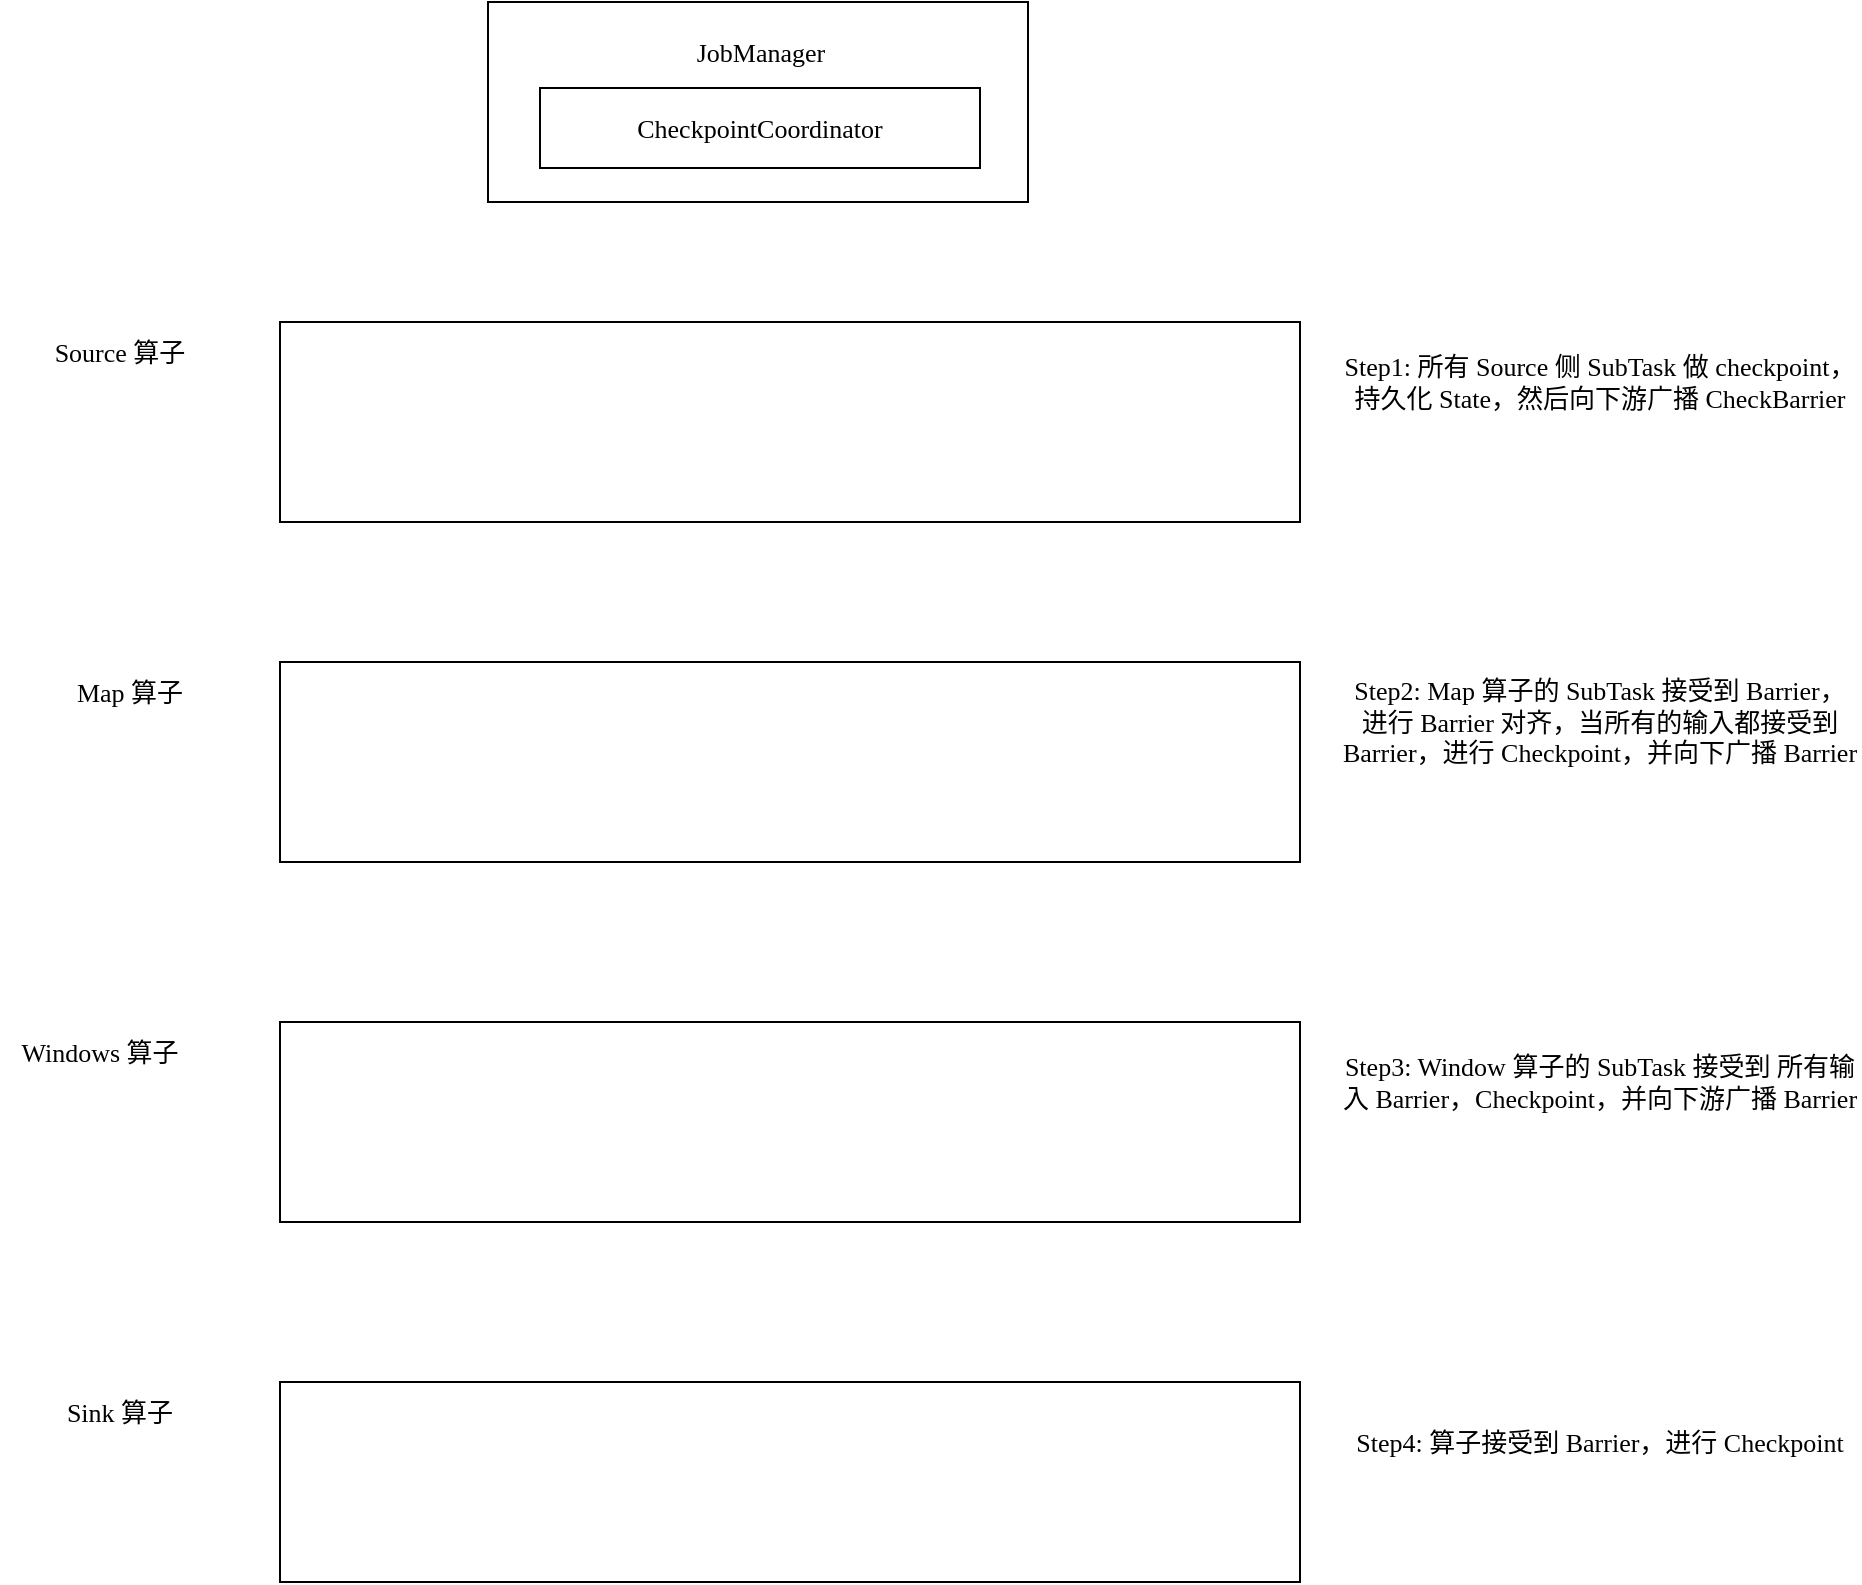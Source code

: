 <mxfile version="22.0.3" type="device" pages="2">
  <diagram name="流程1" id="2WoKs-dCDb5hNbEgrxKs">
    <mxGraphModel dx="2714" dy="1214" grid="1" gridSize="10" guides="1" tooltips="1" connect="1" arrows="1" fold="1" page="0" pageScale="1" pageWidth="827" pageHeight="1169" math="0" shadow="0">
      <root>
        <mxCell id="0" />
        <mxCell id="1" parent="0" />
        <mxCell id="sVIjti374ynEVooHmX1T-1" value="" style="rounded=0;whiteSpace=wrap;html=1;fontFamily=Comic Sans MS;fontSize=13;" vertex="1" parent="1">
          <mxGeometry x="144" y="80" width="270" height="100" as="geometry" />
        </mxCell>
        <mxCell id="sVIjti374ynEVooHmX1T-2" value="CheckpointCoordinator" style="rounded=0;whiteSpace=wrap;html=1;fontFamily=Comic Sans MS;fontSize=13;" vertex="1" parent="1">
          <mxGeometry x="170" y="123" width="220" height="40" as="geometry" />
        </mxCell>
        <mxCell id="sVIjti374ynEVooHmX1T-3" value="JobManager" style="text;html=1;strokeColor=none;fillColor=none;align=center;verticalAlign=middle;whiteSpace=wrap;rounded=0;fontFamily=Comic Sans MS;fontSize=13;" vertex="1" parent="1">
          <mxGeometry x="239.5" y="90" width="81" height="30" as="geometry" />
        </mxCell>
        <mxCell id="sVIjti374ynEVooHmX1T-4" value="" style="rounded=0;whiteSpace=wrap;html=1;fontFamily=Comic Sans MS;fontSize=13;" vertex="1" parent="1">
          <mxGeometry x="40" y="240" width="510" height="100" as="geometry" />
        </mxCell>
        <mxCell id="sVIjti374ynEVooHmX1T-5" value="Source 算子" style="text;html=1;strokeColor=none;fillColor=none;align=center;verticalAlign=middle;whiteSpace=wrap;rounded=0;fontFamily=Comic Sans MS;fontSize=13;" vertex="1" parent="1">
          <mxGeometry x="-80" y="240" width="80" height="30" as="geometry" />
        </mxCell>
        <mxCell id="sVIjti374ynEVooHmX1T-6" value="" style="rounded=0;whiteSpace=wrap;html=1;fontFamily=Comic Sans MS;fontSize=13;" vertex="1" parent="1">
          <mxGeometry x="40" y="410" width="510" height="100" as="geometry" />
        </mxCell>
        <mxCell id="sVIjti374ynEVooHmX1T-7" value="Map 算子" style="text;html=1;strokeColor=none;fillColor=none;align=center;verticalAlign=middle;whiteSpace=wrap;rounded=0;fontFamily=Comic Sans MS;fontSize=13;" vertex="1" parent="1">
          <mxGeometry x="-70" y="410" width="70" height="30" as="geometry" />
        </mxCell>
        <mxCell id="sVIjti374ynEVooHmX1T-8" value="Step1: 所有 Source 侧 SubTask 做 checkpoint，持久化 State，然后向下游广播 CheckBarrier" style="text;html=1;strokeColor=none;fillColor=none;align=center;verticalAlign=middle;whiteSpace=wrap;rounded=0;fontFamily=Comic Sans MS;fontSize=13;" vertex="1" parent="1">
          <mxGeometry x="570" y="240" width="260" height="60" as="geometry" />
        </mxCell>
        <mxCell id="sVIjti374ynEVooHmX1T-9" value="Step2: Map 算子的 SubTask 接受到 Barrier，进行 Barrier 对齐，当所有的输入都接受到 Barrier，进行 Checkpoint，并向下广播 Barrier" style="text;html=1;strokeColor=none;fillColor=none;align=center;verticalAlign=middle;whiteSpace=wrap;rounded=0;fontFamily=Comic Sans MS;fontSize=13;" vertex="1" parent="1">
          <mxGeometry x="570" y="410" width="260" height="60" as="geometry" />
        </mxCell>
        <mxCell id="sVIjti374ynEVooHmX1T-10" value="" style="rounded=0;whiteSpace=wrap;html=1;fontFamily=Comic Sans MS;fontSize=13;" vertex="1" parent="1">
          <mxGeometry x="40" y="590" width="510" height="100" as="geometry" />
        </mxCell>
        <mxCell id="sVIjti374ynEVooHmX1T-11" value="Windows 算子" style="text;html=1;strokeColor=none;fillColor=none;align=center;verticalAlign=middle;whiteSpace=wrap;rounded=0;fontFamily=Comic Sans MS;fontSize=13;" vertex="1" parent="1">
          <mxGeometry x="-100" y="590" width="100" height="30" as="geometry" />
        </mxCell>
        <mxCell id="sVIjti374ynEVooHmX1T-12" value="Step3: Window 算子的 SubTask 接受到 所有输入 Barrier，Checkpoint，并向下游广播 Barrier" style="text;html=1;strokeColor=none;fillColor=none;align=center;verticalAlign=middle;whiteSpace=wrap;rounded=0;fontFamily=Comic Sans MS;fontSize=13;" vertex="1" parent="1">
          <mxGeometry x="570" y="590" width="260" height="60" as="geometry" />
        </mxCell>
        <mxCell id="sVIjti374ynEVooHmX1T-13" value="" style="rounded=0;whiteSpace=wrap;html=1;fontFamily=Comic Sans MS;fontSize=13;" vertex="1" parent="1">
          <mxGeometry x="40" y="770" width="510" height="100" as="geometry" />
        </mxCell>
        <mxCell id="sVIjti374ynEVooHmX1T-14" value="Sink 算子" style="text;html=1;strokeColor=none;fillColor=none;align=center;verticalAlign=middle;whiteSpace=wrap;rounded=0;fontFamily=Comic Sans MS;fontSize=13;" vertex="1" parent="1">
          <mxGeometry x="-80" y="770" width="80" height="30" as="geometry" />
        </mxCell>
        <mxCell id="sVIjti374ynEVooHmX1T-15" value="Step4: 算子接受到 Barrier，进行 Checkpoint" style="text;html=1;strokeColor=none;fillColor=none;align=center;verticalAlign=middle;whiteSpace=wrap;rounded=0;fontFamily=Comic Sans MS;fontSize=13;" vertex="1" parent="1">
          <mxGeometry x="570" y="770" width="260" height="60" as="geometry" />
        </mxCell>
      </root>
    </mxGraphModel>
  </diagram>
  <diagram id="Cjhzn0cZrJa70uTlnmx6" name="Checkpoint 处理流程">
    <mxGraphModel dx="3274" dy="1965" grid="1" gridSize="10" guides="1" tooltips="1" connect="1" arrows="1" fold="1" page="0" pageScale="1" pageWidth="827" pageHeight="1169" math="0" shadow="0">
      <root>
        <mxCell id="0" />
        <mxCell id="1" parent="0" />
        <mxCell id="77udZAXV97fHLvFeK-Fd-4" style="edgeStyle=orthogonalEdgeStyle;rounded=0;orthogonalLoop=1;jettySize=auto;html=1;fontFamily=Comic Sans MS;fontSize=13;" edge="1" parent="1" source="77udZAXV97fHLvFeK-Fd-1">
          <mxGeometry relative="1" as="geometry">
            <mxPoint x="-515" y="-140" as="targetPoint" />
          </mxGeometry>
        </mxCell>
        <mxCell id="77udZAXV97fHLvFeK-Fd-1" value="CheckpointCoordinator#ScheduledTrigger（implements Runnable）" style="rounded=0;whiteSpace=wrap;html=1;fontFamily=Comic Sans MS;fontSize=13;" vertex="1" parent="1">
          <mxGeometry x="-670" y="-270" width="310" height="70" as="geometry" />
        </mxCell>
        <mxCell id="77udZAXV97fHLvFeK-Fd-3" value="CheckpointCoordinator#triggerCheckpoint()" style="rounded=0;whiteSpace=wrap;html=1;fontFamily=Comic Sans MS;fontSize=13;" vertex="1" parent="1">
          <mxGeometry x="-676" y="-134" width="320" height="60" as="geometry" />
        </mxCell>
        <mxCell id="77udZAXV97fHLvFeK-Fd-5" value="run()" style="text;html=1;strokeColor=none;fillColor=none;align=center;verticalAlign=middle;whiteSpace=wrap;rounded=0;fontFamily=Comic Sans MS;fontSize=13;" vertex="1" parent="1">
          <mxGeometry x="-510" y="-180" width="60" height="30" as="geometry" />
        </mxCell>
        <mxCell id="77udZAXV97fHLvFeK-Fd-6" value="" style="curved=1;endArrow=classic;html=1;rounded=0;exitX=0.5;exitY=1;exitDx=0;exitDy=0;fontFamily=Comic Sans MS;fontSize=13;dashed=1;" edge="1" parent="1" source="77udZAXV97fHLvFeK-Fd-3">
          <mxGeometry width="50" height="50" relative="1" as="geometry">
            <mxPoint x="-510" y="-50" as="sourcePoint" />
            <mxPoint x="-800" y="-80" as="targetPoint" />
            <Array as="points">
              <mxPoint x="-610" y="50" />
            </Array>
          </mxGeometry>
        </mxCell>
        <mxCell id="77udZAXV97fHLvFeK-Fd-7" value="CompletableFuture" style="rounded=0;whiteSpace=wrap;html=1;fontFamily=Comic Sans MS;fontSize=13;" vertex="1" parent="1">
          <mxGeometry x="-960" y="-140" width="160" height="60" as="geometry" />
        </mxCell>
        <mxCell id="77udZAXV97fHLvFeK-Fd-9" value="CheckpointTriggerRequest()" style="rounded=0;whiteSpace=wrap;html=1;fontFamily=Comic Sans MS;fontSize=13;" vertex="1" parent="1">
          <mxGeometry x="-210" y="-170" width="220" height="60" as="geometry" />
        </mxCell>
        <mxCell id="77udZAXV97fHLvFeK-Fd-11" value="CheckpointCoordinator#chooseRequestToExecute()" style="rounded=0;whiteSpace=wrap;html=1;fontFamily=Comic Sans MS;fontSize=13;" vertex="1" parent="1">
          <mxGeometry x="-210" y="-60" width="350" height="60" as="geometry" />
        </mxCell>
        <mxCell id="77udZAXV97fHLvFeK-Fd-13" style="edgeStyle=orthogonalEdgeStyle;rounded=0;orthogonalLoop=1;jettySize=auto;html=1;fontFamily=Comic Sans MS;fontSize=13;" edge="1" parent="1" source="77udZAXV97fHLvFeK-Fd-12">
          <mxGeometry relative="1" as="geometry">
            <mxPoint x="-516" y="-280" as="targetPoint" />
          </mxGeometry>
        </mxCell>
        <mxCell id="77udZAXV97fHLvFeK-Fd-12" value="&lt;div style=&quot;font-size: 13px;&quot;&gt;&lt;div style=&quot;font-size: 13px;&quot;&gt;scheduleTriggerWithDelay(long initDelay)&lt;/div&gt;&lt;/div&gt;" style="rounded=0;whiteSpace=wrap;html=1;fontColor=default;labelBackgroundColor=none;fontFamily=Comic Sans MS;fontSize=13;" vertex="1" parent="1">
          <mxGeometry x="-731.5" y="-440" width="431" height="60" as="geometry" />
        </mxCell>
        <mxCell id="77udZAXV97fHLvFeK-Fd-14" value="创建 timer.scheduleAtFixedRate()&amp;nbsp; 定时线程" style="text;html=1;strokeColor=none;fillColor=none;align=center;verticalAlign=middle;whiteSpace=wrap;rounded=0;fontFamily=Comic Sans MS;fontSize=13;" vertex="1" parent="1">
          <mxGeometry x="-510" y="-350" width="300" height="30" as="geometry" />
        </mxCell>
        <mxCell id="77udZAXV97fHLvFeK-Fd-16" value="&lt;h2 name=&quot;3.-Checkpoint%E7%9A%84%E5%AE%9E%E7%8E%B0&quot; id=&quot;dk54e&quot; style=&quot;font-size: 13px;&quot;&gt;Checkpoint的实现 流程概览&lt;/h2&gt;&lt;p style=&quot;font-size: 13px;&quot;&gt;在Flink中，做Checkpoint大致由以下几步组成：&lt;/p&gt;&lt;ol class=&quot;ol-level-0&quot; style=&quot;font-size: 13px;&quot;&gt;&lt;li style=&quot;font-size: 13px;&quot;&gt;可行性检查&lt;/li&gt;&lt;li style=&quot;font-size: 13px;&quot;&gt;JobMaster通知Task触发检查点&lt;/li&gt;&lt;li style=&quot;font-size: 13px;&quot;&gt;TaskExecutor执行检查点&lt;/li&gt;&lt;li style=&quot;font-size: 13px;&quot;&gt;JobMaster确认检查点&lt;/li&gt;&lt;/ol&gt;" style="rounded=0;whiteSpace=wrap;html=1;align=left;fontFamily=Comic Sans MS;fontSize=13;" vertex="1" parent="1">
          <mxGeometry x="-1040" y="-670" width="280" height="180" as="geometry" />
        </mxCell>
        <mxCell id="77udZAXV97fHLvFeK-Fd-17" value="1.可行性检查" style="rounded=0;whiteSpace=wrap;html=1;fillColor=#a20025;strokeColor=#6F0000;fontFamily=Comic Sans MS;fontSize=13;fontColor=#ffffff;" vertex="1" parent="1">
          <mxGeometry x="-180" y="-10" width="110" height="60" as="geometry" />
        </mxCell>
        <mxCell id="77udZAXV97fHLvFeK-Fd-18" value="startTriggeringCheckpoint()" style="rounded=0;whiteSpace=wrap;html=1;fontFamily=Comic Sans MS;fontSize=13;fillColor=#dae8fc;strokeColor=#6c8ebf;" vertex="1" parent="1">
          <mxGeometry x="-70" y="-10" width="210" height="60" as="geometry" />
        </mxCell>
        <mxCell id="77udZAXV97fHLvFeK-Fd-25" style="edgeStyle=orthogonalEdgeStyle;rounded=0;orthogonalLoop=1;jettySize=auto;html=1;entryX=0.5;entryY=0;entryDx=0;entryDy=0;fontFamily=Comic Sans MS;fontSize=13;" edge="1" parent="1" source="77udZAXV97fHLvFeK-Fd-19" target="77udZAXV97fHLvFeK-Fd-24">
          <mxGeometry relative="1" as="geometry" />
        </mxCell>
        <mxCell id="77udZAXV97fHLvFeK-Fd-19" value="&lt;div style=&quot;font-size: 13px;&quot;&gt;&lt;div style=&quot;font-size: 13px;&quot;&gt;CompletableFuture&amp;lt;CheckpointPlan&amp;gt; checkpointPlanFuture =&lt;br style=&quot;font-size: 13px;&quot;&gt;        checkpointPlanCalculator.calculateCheckpointPlan();&lt;/div&gt;&lt;/div&gt;" style="rounded=0;whiteSpace=wrap;html=1;labelBackgroundColor=none;fontFamily=Comic Sans MS;fontSize=13;fillColor=#dae8fc;strokeColor=#6c8ebf;" vertex="1" parent="1">
          <mxGeometry x="-560" y="120" width="400" height="60" as="geometry" />
        </mxCell>
        <mxCell id="77udZAXV97fHLvFeK-Fd-20" value="" style="curved=1;endArrow=classic;html=1;rounded=0;exitX=0.5;exitY=1;exitDx=0;exitDy=0;fontFamily=Comic Sans MS;fontSize=13;fillColor=#dae8fc;strokeColor=#6c8ebf;" edge="1" parent="1" source="77udZAXV97fHLvFeK-Fd-18">
          <mxGeometry width="50" height="50" relative="1" as="geometry">
            <mxPoint x="-670" y="200" as="sourcePoint" />
            <mxPoint x="-140" y="150" as="targetPoint" />
            <Array as="points">
              <mxPoint x="30" y="120" />
            </Array>
          </mxGeometry>
        </mxCell>
        <mxCell id="77udZAXV97fHLvFeK-Fd-21" value="1.确保作业不是处于关闭中或未启动的状态" style="text;html=1;strokeColor=none;fillColor=default;align=center;verticalAlign=middle;whiteSpace=wrap;rounded=0;fontFamily=Comic Sans MS;fontSize=13;" vertex="1" parent="1">
          <mxGeometry x="-410" y="180" width="250" height="30" as="geometry" />
        </mxCell>
        <mxCell id="77udZAXV97fHLvFeK-Fd-22" value="" style="endArrow=classic;html=1;rounded=0;exitX=1;exitY=0.5;exitDx=0;exitDy=0;entryX=0;entryY=0.5;entryDx=0;entryDy=0;fontFamily=Comic Sans MS;fontSize=13;" edge="1" parent="1" source="77udZAXV97fHLvFeK-Fd-3" target="77udZAXV97fHLvFeK-Fd-9">
          <mxGeometry width="50" height="50" relative="1" as="geometry">
            <mxPoint x="-340" y="-100" as="sourcePoint" />
            <mxPoint x="-290" y="-150" as="targetPoint" />
          </mxGeometry>
        </mxCell>
        <mxCell id="77udZAXV97fHLvFeK-Fd-23" value="" style="endArrow=classic;html=1;rounded=0;entryX=0;entryY=0.5;entryDx=0;entryDy=0;exitX=1;exitY=0.5;exitDx=0;exitDy=0;fontFamily=Comic Sans MS;fontSize=13;" edge="1" parent="1" source="77udZAXV97fHLvFeK-Fd-3" target="77udZAXV97fHLvFeK-Fd-11">
          <mxGeometry width="50" height="50" relative="1" as="geometry">
            <mxPoint x="-350" y="-100" as="sourcePoint" />
            <mxPoint x="-200" y="-130" as="targetPoint" />
          </mxGeometry>
        </mxCell>
        <mxCell id="77udZAXV97fHLvFeK-Fd-28" style="edgeStyle=orthogonalEdgeStyle;rounded=0;orthogonalLoop=1;jettySize=auto;html=1;entryX=0.5;entryY=0;entryDx=0;entryDy=0;fontFamily=Comic Sans MS;fontSize=13;" edge="1" parent="1" source="77udZAXV97fHLvFeK-Fd-24" target="77udZAXV97fHLvFeK-Fd-27">
          <mxGeometry relative="1" as="geometry" />
        </mxCell>
        <mxCell id="77udZAXV97fHLvFeK-Fd-24" value="&lt;div style=&quot;font-size: 13px;&quot;&gt;&lt;div style=&quot;font-size: 13px;&quot;&gt;2.创建一个 CheckpointID&lt;/div&gt;&lt;div style=&quot;font-size: 13px;&quot;&gt;long checkpointID =&lt;br style=&quot;font-size: 13px;&quot;&gt;        &lt;span style=&quot;font-size: 13px;&quot;&gt;checkpointIdCounter&lt;/span&gt;.getAndIncrement();&lt;/div&gt;&lt;/div&gt;" style="rounded=0;whiteSpace=wrap;html=1;labelBackgroundColor=none;align=center;fontFamily=Comic Sans MS;fontSize=13;fillColor=#dae8fc;strokeColor=#6c8ebf;" vertex="1" parent="1">
          <mxGeometry x="-507" y="260" width="295" height="80" as="geometry" />
        </mxCell>
        <mxCell id="77udZAXV97fHLvFeK-Fd-30" style="edgeStyle=orthogonalEdgeStyle;rounded=0;orthogonalLoop=1;jettySize=auto;html=1;entryX=1;entryY=0.5;entryDx=0;entryDy=0;fontFamily=Comic Sans MS;fontSize=13;fillColor=#d5e8d4;strokeColor=#82b366;" edge="1" parent="1" source="77udZAXV97fHLvFeK-Fd-27" target="77udZAXV97fHLvFeK-Fd-29">
          <mxGeometry relative="1" as="geometry" />
        </mxCell>
        <mxCell id="77udZAXV97fHLvFeK-Fd-33" style="edgeStyle=orthogonalEdgeStyle;rounded=0;orthogonalLoop=1;jettySize=auto;html=1;fontFamily=Comic Sans MS;fontSize=13;" edge="1" parent="1" source="77udZAXV97fHLvFeK-Fd-27">
          <mxGeometry relative="1" as="geometry">
            <mxPoint x="-359.5" y="510" as="targetPoint" />
          </mxGeometry>
        </mxCell>
        <mxCell id="77udZAXV97fHLvFeK-Fd-27" value="3.创建一个 PendingCheckpoint 对象&lt;br style=&quot;border-color: var(--border-color); font-size: 13px;&quot;&gt;&lt;div style=&quot;border-color: var(--border-color); font-size: 13px;&quot;&gt;&lt;div style=&quot;border-color: var(--border-color); font-size: 13px;&quot;&gt;CheckpointCoordinator#createPendingCheckpoint(）&lt;/div&gt;&lt;/div&gt;" style="rounded=0;whiteSpace=wrap;html=1;fillColor=#dae8fc;strokeColor=#6c8ebf;fontFamily=Comic Sans MS;fontSize=13;" vertex="1" parent="1">
          <mxGeometry x="-531.75" y="400" width="344.5" height="60" as="geometry" />
        </mxCell>
        <mxCell id="77udZAXV97fHLvFeK-Fd-32" style="edgeStyle=orthogonalEdgeStyle;rounded=0;orthogonalLoop=1;jettySize=auto;html=1;entryX=0.5;entryY=0;entryDx=0;entryDy=0;fontFamily=Comic Sans MS;fontSize=13;" edge="1" parent="1" source="77udZAXV97fHLvFeK-Fd-29" target="77udZAXV97fHLvFeK-Fd-31">
          <mxGeometry relative="1" as="geometry" />
        </mxCell>
        <mxCell id="77udZAXV97fHLvFeK-Fd-29" value="&lt;div style=&quot;font-size: 13px;&quot;&gt;&lt;div style=&quot;font-size: 13px;&quot;&gt;创建定时线程关注是否有超时 &lt;/div&gt;&lt;div style=&quot;font-size: 13px;&quot;&gt;ScheduledFuture&amp;lt;?&amp;gt; cancellerHandle =&lt;br style=&quot;font-size: 13px;&quot;&gt;        timer.schedule(&lt;br style=&quot;font-size: 13px;&quot;&gt;                &lt;span style=&quot;font-size: 13px;&quot;&gt;new &lt;/span&gt;CheckpointCanceller(checkpoint),&lt;br style=&quot;font-size: 13px;&quot;&gt;                &lt;span style=&quot;font-size: 13px;&quot;&gt;checkpointTimeout&lt;/span&gt;,&lt;br style=&quot;font-size: 13px;&quot;&gt;                TimeUnit.&lt;span style=&quot;font-style: italic; font-size: 13px;&quot;&gt;MILLISECONDS&lt;/span&gt;);&lt;/div&gt;&lt;/div&gt;" style="rounded=0;whiteSpace=wrap;html=1;fillColor=#d5e8d4;strokeColor=#82b366;fontColor=default;labelBackgroundColor=none;align=center;fontFamily=Comic Sans MS;fontSize=13;" vertex="1" parent="1">
          <mxGeometry x="-870" y="367" width="280" height="125" as="geometry" />
        </mxCell>
        <mxCell id="77udZAXV97fHLvFeK-Fd-31" value="如果超时则&amp;nbsp;abort 当前 PendingCheckpoint" style="rounded=0;whiteSpace=wrap;html=1;fillColor=#d5e8d4;strokeColor=#82b366;fontFamily=Comic Sans MS;fontSize=13;" vertex="1" parent="1">
          <mxGeometry x="-802" y="560" width="144" height="60" as="geometry" />
        </mxCell>
        <mxCell id="77udZAXV97fHLvFeK-Fd-34" value="4.CheckpointCoordinator#snapshotMasterState(checkpoint)&lt;br style=&quot;font-size: 13px;&quot;&gt;触发MasterHook。部分外部系统在触发检查点之前，需要做一些扩展逻辑，通过该实现MasterHook可以实现通知机制" style="rounded=0;whiteSpace=wrap;html=1;fillColor=#dae8fc;strokeColor=#6c8ebf;fontFamily=Comic Sans MS;fontSize=13;" vertex="1" parent="1">
          <mxGeometry x="-568.6" y="520" width="417.19" height="100" as="geometry" />
        </mxCell>
        <mxCell id="77udZAXV97fHLvFeK-Fd-35" value="5.重复步骤1，没问题的话通知SourceStreamTask开始&lt;b style=&quot;font-size: 13px;&quot;&gt;触发检查点&lt;/b&gt;&lt;br style=&quot;font-size: 13px;&quot;&gt;&lt;code style=&quot;font-size: 13px;&quot;&gt;CheckpointPlanCalculator#triggerCheckpointRequest&lt;/code&gt;" style="rounded=0;whiteSpace=wrap;html=1;fillColor=#dae8fc;strokeColor=#6c8ebf;fontFamily=Comic Sans MS;fontSize=13;" vertex="1" parent="1">
          <mxGeometry x="-568.6" y="690" width="417.19" height="100" as="geometry" />
        </mxCell>
        <mxCell id="77udZAXV97fHLvFeK-Fd-36" style="edgeStyle=orthogonalEdgeStyle;rounded=0;orthogonalLoop=1;jettySize=auto;html=1;fontFamily=Comic Sans MS;fontSize=13;" edge="1" parent="1" source="77udZAXV97fHLvFeK-Fd-34">
          <mxGeometry relative="1" as="geometry">
            <mxPoint x="-359.6" y="680" as="targetPoint" />
          </mxGeometry>
        </mxCell>
        <mxCell id="77udZAXV97fHLvFeK-Fd-41" style="edgeStyle=orthogonalEdgeStyle;rounded=0;orthogonalLoop=1;jettySize=auto;html=1;entryX=0.5;entryY=0;entryDx=0;entryDy=0;fontFamily=Comic Sans MS;fontSize=13;" edge="1" parent="1" source="77udZAXV97fHLvFeK-Fd-37" target="77udZAXV97fHLvFeK-Fd-40">
          <mxGeometry relative="1" as="geometry" />
        </mxCell>
        <mxCell id="77udZAXV97fHLvFeK-Fd-37" value="CheckpointCoordinator#triggerTasks()" style="rounded=0;whiteSpace=wrap;html=1;fillColor=#ffe6cc;strokeColor=#d79b00;fontFamily=Comic Sans MS;fontSize=13;" vertex="1" parent="1">
          <mxGeometry x="70" y="230" width="260" height="90" as="geometry" />
        </mxCell>
        <mxCell id="77udZAXV97fHLvFeK-Fd-38" value="" style="curved=1;endArrow=classic;html=1;rounded=0;exitX=1;exitY=0.5;exitDx=0;exitDy=0;entryX=0;entryY=0.5;entryDx=0;entryDy=0;fillColor=#ffe6cc;strokeColor=#d79b00;fontFamily=Comic Sans MS;fontSize=13;" edge="1" parent="1" source="77udZAXV97fHLvFeK-Fd-35" target="77udZAXV97fHLvFeK-Fd-37">
          <mxGeometry width="50" height="50" relative="1" as="geometry">
            <mxPoint x="-70" y="480" as="sourcePoint" />
            <mxPoint x="-20" y="430" as="targetPoint" />
            <Array as="points">
              <mxPoint x="-110" y="640" />
              <mxPoint y="410" />
            </Array>
          </mxGeometry>
        </mxCell>
        <mxCell id="77udZAXV97fHLvFeK-Fd-40" value="Execution#triggerCheckpoint()&lt;br style=&quot;font-size: 13px;&quot;&gt;&lt;br style=&quot;font-size: 13px;&quot;&gt;Execution 对应了一个Task实例，因此JobMaster可以通过里面的Slot引用找到其&lt;code style=&quot;font-size: 13px;&quot;&gt;TaskManagerGateway&lt;/code&gt;，发送远程请求触发Checkpoint" style="rounded=0;whiteSpace=wrap;html=1;fillColor=#ffe6cc;strokeColor=#d79b00;fontFamily=Comic Sans MS;fontSize=13;" vertex="1" parent="1">
          <mxGeometry x="45" y="400" width="310" height="110" as="geometry" />
        </mxCell>
        <mxCell id="77udZAXV97fHLvFeK-Fd-42" value="2.JobMaster 通知 Task 触发检查点" style="rounded=0;whiteSpace=wrap;html=1;fillColor=#a20025;strokeColor=#6F0000;fontFamily=Comic Sans MS;fontSize=13;fontColor=#ffffff;" vertex="1" parent="1">
          <mxGeometry x="-70" y="210" width="140" height="60" as="geometry" />
        </mxCell>
        <mxCell id="77udZAXV97fHLvFeK-Fd-43" value="Task#triggerCheckpointBarrier()" style="rounded=0;whiteSpace=wrap;html=1;fillColor=#fff2cc;strokeColor=#d6b656;fontFamily=Comic Sans MS;fontSize=13;" vertex="1" parent="1">
          <mxGeometry x="670" y="-134" width="260" height="90" as="geometry" />
        </mxCell>
        <mxCell id="77udZAXV97fHLvFeK-Fd-44" value="" style="endArrow=none;dashed=1;html=1;dashPattern=1 3;strokeWidth=2;rounded=0;" edge="1" parent="1">
          <mxGeometry width="50" height="50" relative="1" as="geometry">
            <mxPoint x="520" y="1400" as="sourcePoint" />
            <mxPoint x="520" y="-620" as="targetPoint" />
          </mxGeometry>
        </mxCell>
        <mxCell id="77udZAXV97fHLvFeK-Fd-45" value="3.TaskManager 执行检查点" style="rounded=0;whiteSpace=wrap;html=1;fillColor=#a20025;strokeColor=#6F0000;fontFamily=Comic Sans MS;fontSize=13;fontColor=#ffffff;" vertex="1" parent="1">
          <mxGeometry x="530" y="-134" width="140" height="60" as="geometry" />
        </mxCell>
      </root>
    </mxGraphModel>
  </diagram>
</mxfile>
